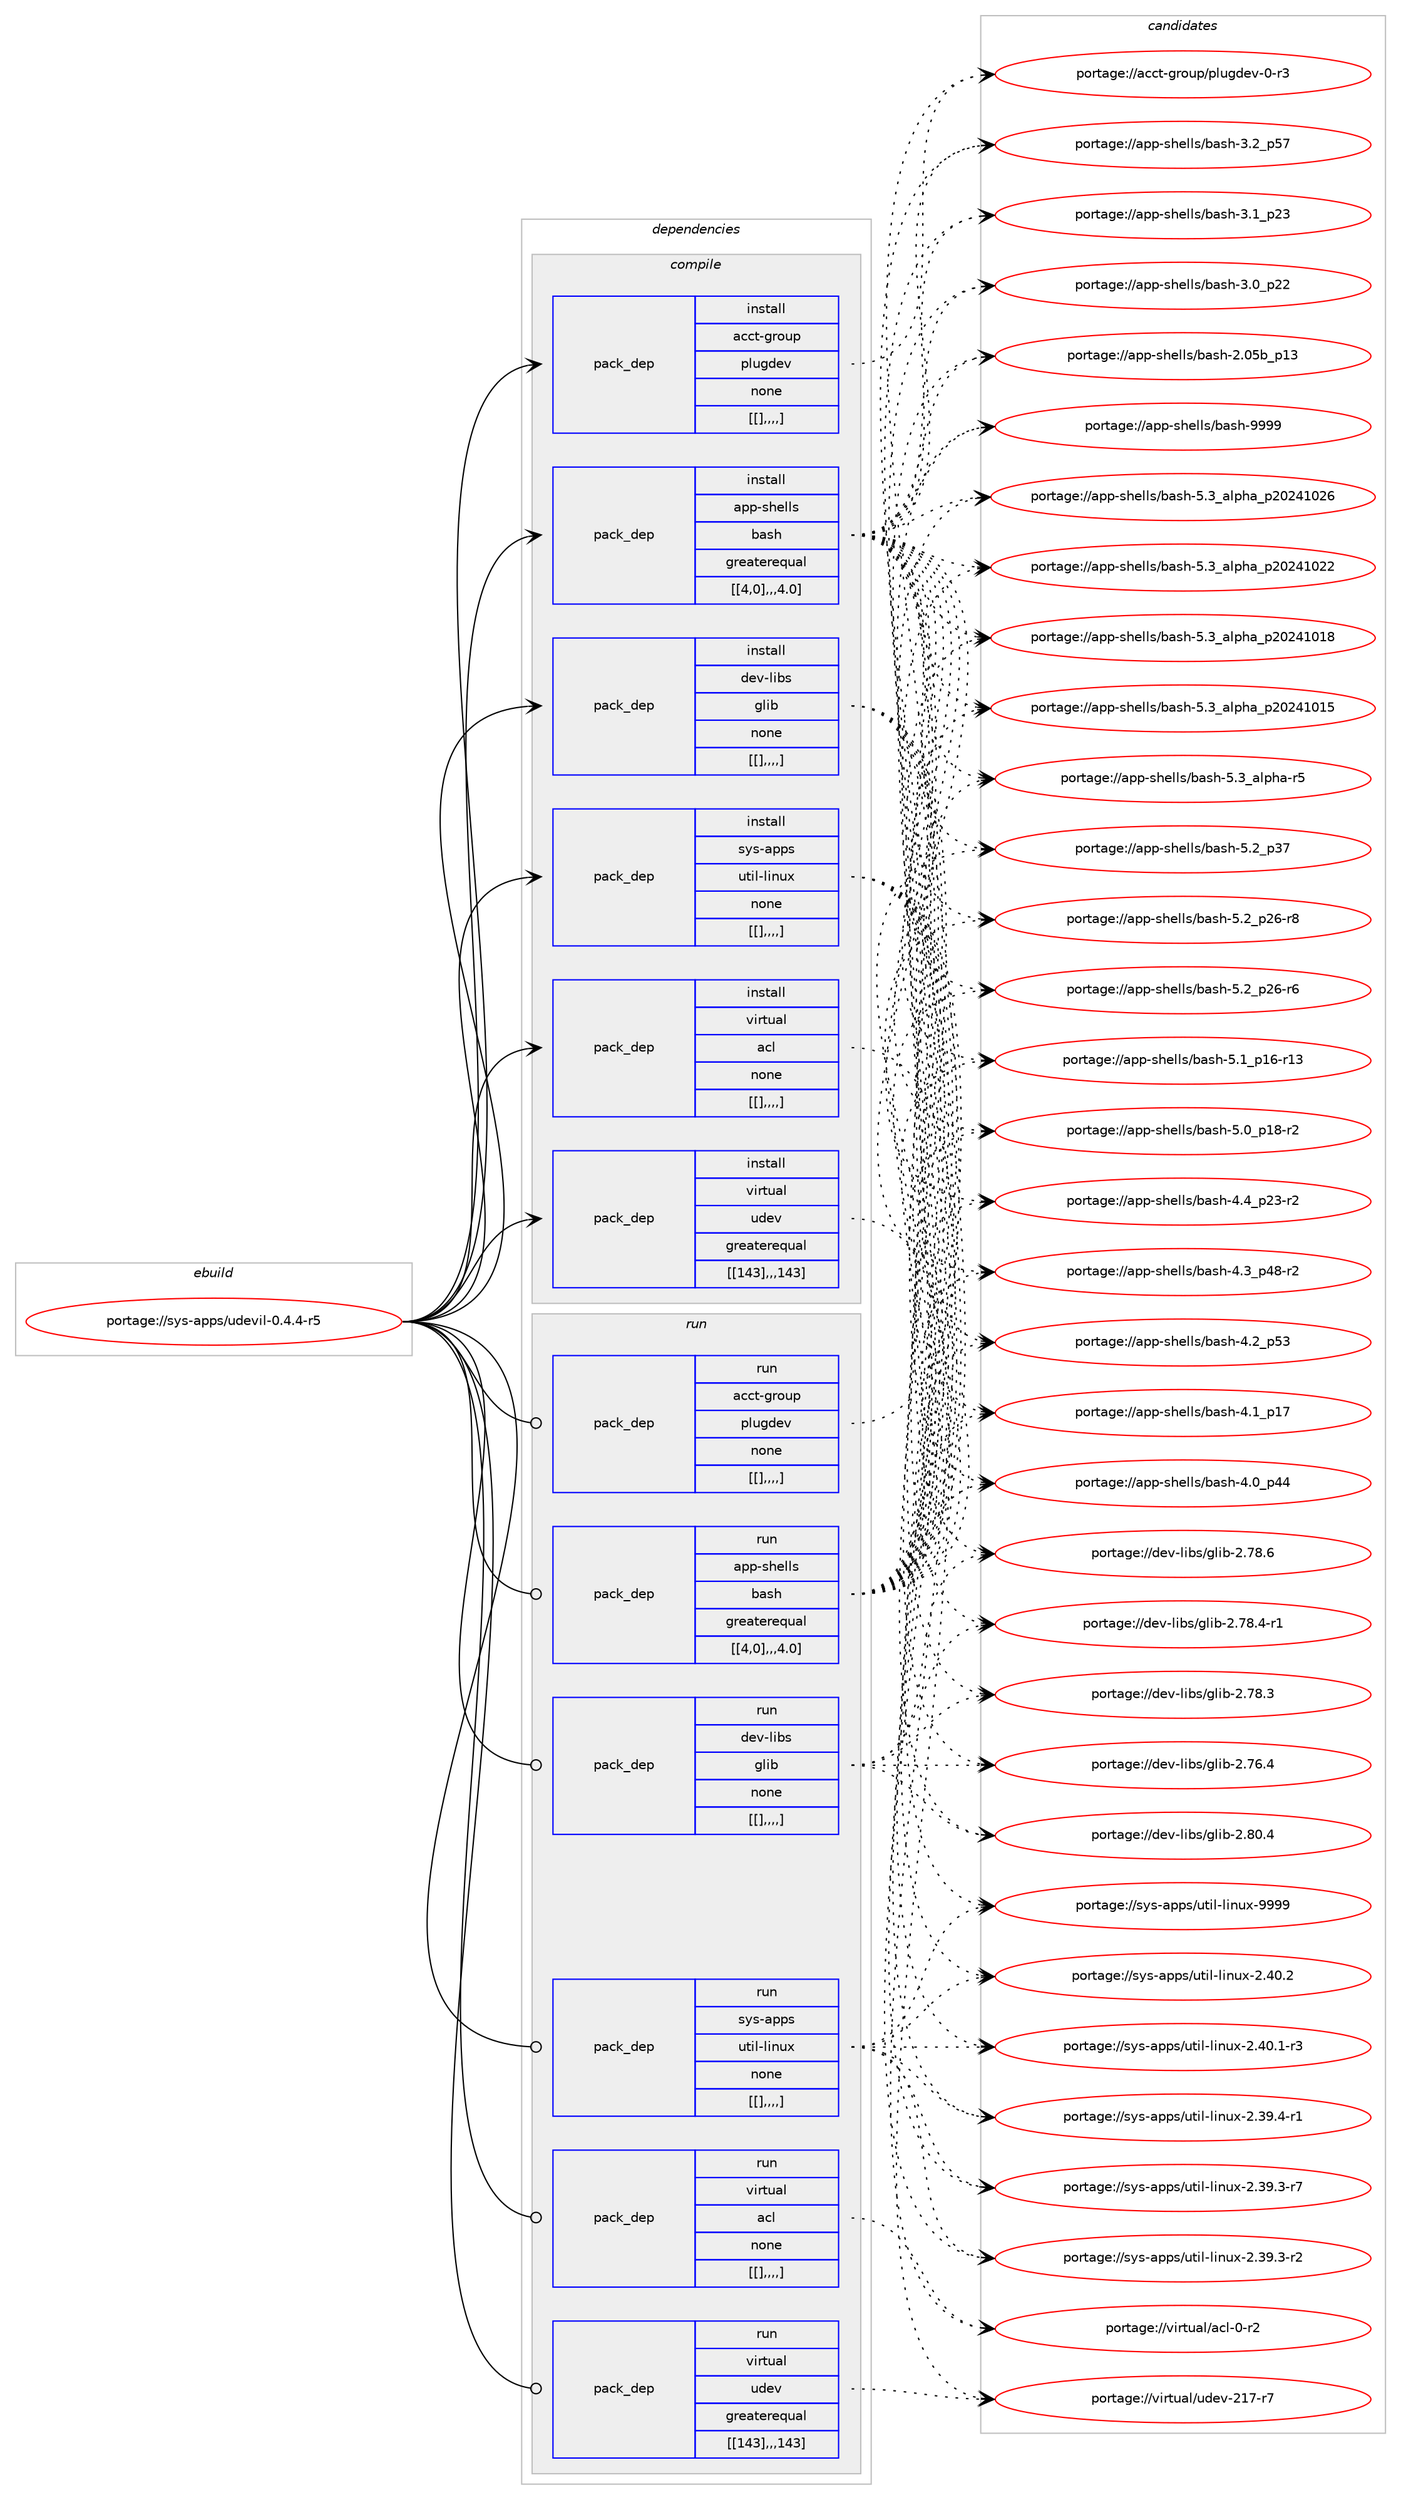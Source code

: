 digraph prolog {

# *************
# Graph options
# *************

newrank=true;
concentrate=true;
compound=true;
graph [rankdir=LR,fontname=Helvetica,fontsize=10,ranksep=1.5];#, ranksep=2.5, nodesep=0.2];
edge  [arrowhead=vee];
node  [fontname=Helvetica,fontsize=10];

# **********
# The ebuild
# **********

subgraph cluster_leftcol {
color=gray;
label=<<i>ebuild</i>>;
id [label="portage://sys-apps/udevil-0.4.4-r5", color=red, width=4, href="../sys-apps/udevil-0.4.4-r5.svg"];
}

# ****************
# The dependencies
# ****************

subgraph cluster_midcol {
color=gray;
label=<<i>dependencies</i>>;
subgraph cluster_compile {
fillcolor="#eeeeee";
style=filled;
label=<<i>compile</i>>;
subgraph pack325245 {
dependency447387 [label=<<TABLE BORDER="0" CELLBORDER="1" CELLSPACING="0" CELLPADDING="4" WIDTH="220"><TR><TD ROWSPAN="6" CELLPADDING="30">pack_dep</TD></TR><TR><TD WIDTH="110">install</TD></TR><TR><TD>acct-group</TD></TR><TR><TD>plugdev</TD></TR><TR><TD>none</TD></TR><TR><TD>[[],,,,]</TD></TR></TABLE>>, shape=none, color=blue];
}
id:e -> dependency447387:w [weight=20,style="solid",arrowhead="vee"];
subgraph pack325291 {
dependency447441 [label=<<TABLE BORDER="0" CELLBORDER="1" CELLSPACING="0" CELLPADDING="4" WIDTH="220"><TR><TD ROWSPAN="6" CELLPADDING="30">pack_dep</TD></TR><TR><TD WIDTH="110">install</TD></TR><TR><TD>app-shells</TD></TR><TR><TD>bash</TD></TR><TR><TD>greaterequal</TD></TR><TR><TD>[[4,0],,,4.0]</TD></TR></TABLE>>, shape=none, color=blue];
}
id:e -> dependency447441:w [weight=20,style="solid",arrowhead="vee"];
subgraph pack325309 {
dependency447449 [label=<<TABLE BORDER="0" CELLBORDER="1" CELLSPACING="0" CELLPADDING="4" WIDTH="220"><TR><TD ROWSPAN="6" CELLPADDING="30">pack_dep</TD></TR><TR><TD WIDTH="110">install</TD></TR><TR><TD>dev-libs</TD></TR><TR><TD>glib</TD></TR><TR><TD>none</TD></TR><TR><TD>[[],,,,]</TD></TR></TABLE>>, shape=none, color=blue];
}
id:e -> dependency447449:w [weight=20,style="solid",arrowhead="vee"];
subgraph pack325341 {
dependency447491 [label=<<TABLE BORDER="0" CELLBORDER="1" CELLSPACING="0" CELLPADDING="4" WIDTH="220"><TR><TD ROWSPAN="6" CELLPADDING="30">pack_dep</TD></TR><TR><TD WIDTH="110">install</TD></TR><TR><TD>sys-apps</TD></TR><TR><TD>util-linux</TD></TR><TR><TD>none</TD></TR><TR><TD>[[],,,,]</TD></TR></TABLE>>, shape=none, color=blue];
}
id:e -> dependency447491:w [weight=20,style="solid",arrowhead="vee"];
subgraph pack325355 {
dependency447540 [label=<<TABLE BORDER="0" CELLBORDER="1" CELLSPACING="0" CELLPADDING="4" WIDTH="220"><TR><TD ROWSPAN="6" CELLPADDING="30">pack_dep</TD></TR><TR><TD WIDTH="110">install</TD></TR><TR><TD>virtual</TD></TR><TR><TD>acl</TD></TR><TR><TD>none</TD></TR><TR><TD>[[],,,,]</TD></TR></TABLE>>, shape=none, color=blue];
}
id:e -> dependency447540:w [weight=20,style="solid",arrowhead="vee"];
subgraph pack325369 {
dependency447564 [label=<<TABLE BORDER="0" CELLBORDER="1" CELLSPACING="0" CELLPADDING="4" WIDTH="220"><TR><TD ROWSPAN="6" CELLPADDING="30">pack_dep</TD></TR><TR><TD WIDTH="110">install</TD></TR><TR><TD>virtual</TD></TR><TR><TD>udev</TD></TR><TR><TD>greaterequal</TD></TR><TR><TD>[[143],,,143]</TD></TR></TABLE>>, shape=none, color=blue];
}
id:e -> dependency447564:w [weight=20,style="solid",arrowhead="vee"];
}
subgraph cluster_compileandrun {
fillcolor="#eeeeee";
style=filled;
label=<<i>compile and run</i>>;
}
subgraph cluster_run {
fillcolor="#eeeeee";
style=filled;
label=<<i>run</i>>;
subgraph pack325437 {
dependency447640 [label=<<TABLE BORDER="0" CELLBORDER="1" CELLSPACING="0" CELLPADDING="4" WIDTH="220"><TR><TD ROWSPAN="6" CELLPADDING="30">pack_dep</TD></TR><TR><TD WIDTH="110">run</TD></TR><TR><TD>acct-group</TD></TR><TR><TD>plugdev</TD></TR><TR><TD>none</TD></TR><TR><TD>[[],,,,]</TD></TR></TABLE>>, shape=none, color=blue];
}
id:e -> dependency447640:w [weight=20,style="solid",arrowhead="odot"];
subgraph pack325441 {
dependency447646 [label=<<TABLE BORDER="0" CELLBORDER="1" CELLSPACING="0" CELLPADDING="4" WIDTH="220"><TR><TD ROWSPAN="6" CELLPADDING="30">pack_dep</TD></TR><TR><TD WIDTH="110">run</TD></TR><TR><TD>app-shells</TD></TR><TR><TD>bash</TD></TR><TR><TD>greaterequal</TD></TR><TR><TD>[[4,0],,,4.0]</TD></TR></TABLE>>, shape=none, color=blue];
}
id:e -> dependency447646:w [weight=20,style="solid",arrowhead="odot"];
subgraph pack325456 {
dependency447693 [label=<<TABLE BORDER="0" CELLBORDER="1" CELLSPACING="0" CELLPADDING="4" WIDTH="220"><TR><TD ROWSPAN="6" CELLPADDING="30">pack_dep</TD></TR><TR><TD WIDTH="110">run</TD></TR><TR><TD>dev-libs</TD></TR><TR><TD>glib</TD></TR><TR><TD>none</TD></TR><TR><TD>[[],,,,]</TD></TR></TABLE>>, shape=none, color=blue];
}
id:e -> dependency447693:w [weight=20,style="solid",arrowhead="odot"];
subgraph pack325487 {
dependency447717 [label=<<TABLE BORDER="0" CELLBORDER="1" CELLSPACING="0" CELLPADDING="4" WIDTH="220"><TR><TD ROWSPAN="6" CELLPADDING="30">pack_dep</TD></TR><TR><TD WIDTH="110">run</TD></TR><TR><TD>sys-apps</TD></TR><TR><TD>util-linux</TD></TR><TR><TD>none</TD></TR><TR><TD>[[],,,,]</TD></TR></TABLE>>, shape=none, color=blue];
}
id:e -> dependency447717:w [weight=20,style="solid",arrowhead="odot"];
subgraph pack325501 {
dependency447739 [label=<<TABLE BORDER="0" CELLBORDER="1" CELLSPACING="0" CELLPADDING="4" WIDTH="220"><TR><TD ROWSPAN="6" CELLPADDING="30">pack_dep</TD></TR><TR><TD WIDTH="110">run</TD></TR><TR><TD>virtual</TD></TR><TR><TD>acl</TD></TR><TR><TD>none</TD></TR><TR><TD>[[],,,,]</TD></TR></TABLE>>, shape=none, color=blue];
}
id:e -> dependency447739:w [weight=20,style="solid",arrowhead="odot"];
subgraph pack325506 {
dependency447743 [label=<<TABLE BORDER="0" CELLBORDER="1" CELLSPACING="0" CELLPADDING="4" WIDTH="220"><TR><TD ROWSPAN="6" CELLPADDING="30">pack_dep</TD></TR><TR><TD WIDTH="110">run</TD></TR><TR><TD>virtual</TD></TR><TR><TD>udev</TD></TR><TR><TD>greaterequal</TD></TR><TR><TD>[[143],,,143]</TD></TR></TABLE>>, shape=none, color=blue];
}
id:e -> dependency447743:w [weight=20,style="solid",arrowhead="odot"];
}
}

# **************
# The candidates
# **************

subgraph cluster_choices {
rank=same;
color=gray;
label=<<i>candidates</i>>;

subgraph choice324946 {
color=black;
nodesep=1;
choice979999116451031141111171124711210811710310010111845484511451 [label="portage://acct-group/plugdev-0-r3", color=red, width=4,href="../acct-group/plugdev-0-r3.svg"];
dependency447387:e -> choice979999116451031141111171124711210811710310010111845484511451:w [style=dotted,weight="100"];
}
subgraph choice324954 {
color=black;
nodesep=1;
choice97112112451151041011081081154798971151044557575757 [label="portage://app-shells/bash-9999", color=red, width=4,href="../app-shells/bash-9999.svg"];
choice971121124511510410110810811547989711510445534651959710811210497951125048505249485054 [label="portage://app-shells/bash-5.3_alpha_p20241026", color=red, width=4,href="../app-shells/bash-5.3_alpha_p20241026.svg"];
choice971121124511510410110810811547989711510445534651959710811210497951125048505249485050 [label="portage://app-shells/bash-5.3_alpha_p20241022", color=red, width=4,href="../app-shells/bash-5.3_alpha_p20241022.svg"];
choice971121124511510410110810811547989711510445534651959710811210497951125048505249484956 [label="portage://app-shells/bash-5.3_alpha_p20241018", color=red, width=4,href="../app-shells/bash-5.3_alpha_p20241018.svg"];
choice971121124511510410110810811547989711510445534651959710811210497951125048505249484953 [label="portage://app-shells/bash-5.3_alpha_p20241015", color=red, width=4,href="../app-shells/bash-5.3_alpha_p20241015.svg"];
choice9711211245115104101108108115479897115104455346519597108112104974511453 [label="portage://app-shells/bash-5.3_alpha-r5", color=red, width=4,href="../app-shells/bash-5.3_alpha-r5.svg"];
choice971121124511510410110810811547989711510445534650951125155 [label="portage://app-shells/bash-5.2_p37", color=red, width=4,href="../app-shells/bash-5.2_p37.svg"];
choice9711211245115104101108108115479897115104455346509511250544511456 [label="portage://app-shells/bash-5.2_p26-r8", color=red, width=4,href="../app-shells/bash-5.2_p26-r8.svg"];
choice9711211245115104101108108115479897115104455346509511250544511454 [label="portage://app-shells/bash-5.2_p26-r6", color=red, width=4,href="../app-shells/bash-5.2_p26-r6.svg"];
choice971121124511510410110810811547989711510445534649951124954451144951 [label="portage://app-shells/bash-5.1_p16-r13", color=red, width=4,href="../app-shells/bash-5.1_p16-r13.svg"];
choice9711211245115104101108108115479897115104455346489511249564511450 [label="portage://app-shells/bash-5.0_p18-r2", color=red, width=4,href="../app-shells/bash-5.0_p18-r2.svg"];
choice9711211245115104101108108115479897115104455246529511250514511450 [label="portage://app-shells/bash-4.4_p23-r2", color=red, width=4,href="../app-shells/bash-4.4_p23-r2.svg"];
choice9711211245115104101108108115479897115104455246519511252564511450 [label="portage://app-shells/bash-4.3_p48-r2", color=red, width=4,href="../app-shells/bash-4.3_p48-r2.svg"];
choice971121124511510410110810811547989711510445524650951125351 [label="portage://app-shells/bash-4.2_p53", color=red, width=4,href="../app-shells/bash-4.2_p53.svg"];
choice971121124511510410110810811547989711510445524649951124955 [label="portage://app-shells/bash-4.1_p17", color=red, width=4,href="../app-shells/bash-4.1_p17.svg"];
choice971121124511510410110810811547989711510445524648951125252 [label="portage://app-shells/bash-4.0_p44", color=red, width=4,href="../app-shells/bash-4.0_p44.svg"];
choice971121124511510410110810811547989711510445514650951125355 [label="portage://app-shells/bash-3.2_p57", color=red, width=4,href="../app-shells/bash-3.2_p57.svg"];
choice971121124511510410110810811547989711510445514649951125051 [label="portage://app-shells/bash-3.1_p23", color=red, width=4,href="../app-shells/bash-3.1_p23.svg"];
choice971121124511510410110810811547989711510445514648951125050 [label="portage://app-shells/bash-3.0_p22", color=red, width=4,href="../app-shells/bash-3.0_p22.svg"];
choice9711211245115104101108108115479897115104455046485398951124951 [label="portage://app-shells/bash-2.05b_p13", color=red, width=4,href="../app-shells/bash-2.05b_p13.svg"];
dependency447441:e -> choice97112112451151041011081081154798971151044557575757:w [style=dotted,weight="100"];
dependency447441:e -> choice971121124511510410110810811547989711510445534651959710811210497951125048505249485054:w [style=dotted,weight="100"];
dependency447441:e -> choice971121124511510410110810811547989711510445534651959710811210497951125048505249485050:w [style=dotted,weight="100"];
dependency447441:e -> choice971121124511510410110810811547989711510445534651959710811210497951125048505249484956:w [style=dotted,weight="100"];
dependency447441:e -> choice971121124511510410110810811547989711510445534651959710811210497951125048505249484953:w [style=dotted,weight="100"];
dependency447441:e -> choice9711211245115104101108108115479897115104455346519597108112104974511453:w [style=dotted,weight="100"];
dependency447441:e -> choice971121124511510410110810811547989711510445534650951125155:w [style=dotted,weight="100"];
dependency447441:e -> choice9711211245115104101108108115479897115104455346509511250544511456:w [style=dotted,weight="100"];
dependency447441:e -> choice9711211245115104101108108115479897115104455346509511250544511454:w [style=dotted,weight="100"];
dependency447441:e -> choice971121124511510410110810811547989711510445534649951124954451144951:w [style=dotted,weight="100"];
dependency447441:e -> choice9711211245115104101108108115479897115104455346489511249564511450:w [style=dotted,weight="100"];
dependency447441:e -> choice9711211245115104101108108115479897115104455246529511250514511450:w [style=dotted,weight="100"];
dependency447441:e -> choice9711211245115104101108108115479897115104455246519511252564511450:w [style=dotted,weight="100"];
dependency447441:e -> choice971121124511510410110810811547989711510445524650951125351:w [style=dotted,weight="100"];
dependency447441:e -> choice971121124511510410110810811547989711510445524649951124955:w [style=dotted,weight="100"];
dependency447441:e -> choice971121124511510410110810811547989711510445524648951125252:w [style=dotted,weight="100"];
dependency447441:e -> choice971121124511510410110810811547989711510445514650951125355:w [style=dotted,weight="100"];
dependency447441:e -> choice971121124511510410110810811547989711510445514649951125051:w [style=dotted,weight="100"];
dependency447441:e -> choice971121124511510410110810811547989711510445514648951125050:w [style=dotted,weight="100"];
dependency447441:e -> choice9711211245115104101108108115479897115104455046485398951124951:w [style=dotted,weight="100"];
}
subgraph choice324963 {
color=black;
nodesep=1;
choice1001011184510810598115471031081059845504656484652 [label="portage://dev-libs/glib-2.80.4", color=red, width=4,href="../dev-libs/glib-2.80.4.svg"];
choice1001011184510810598115471031081059845504655564654 [label="portage://dev-libs/glib-2.78.6", color=red, width=4,href="../dev-libs/glib-2.78.6.svg"];
choice10010111845108105981154710310810598455046555646524511449 [label="portage://dev-libs/glib-2.78.4-r1", color=red, width=4,href="../dev-libs/glib-2.78.4-r1.svg"];
choice1001011184510810598115471031081059845504655564651 [label="portage://dev-libs/glib-2.78.3", color=red, width=4,href="../dev-libs/glib-2.78.3.svg"];
choice1001011184510810598115471031081059845504655544652 [label="portage://dev-libs/glib-2.76.4", color=red, width=4,href="../dev-libs/glib-2.76.4.svg"];
dependency447449:e -> choice1001011184510810598115471031081059845504656484652:w [style=dotted,weight="100"];
dependency447449:e -> choice1001011184510810598115471031081059845504655564654:w [style=dotted,weight="100"];
dependency447449:e -> choice10010111845108105981154710310810598455046555646524511449:w [style=dotted,weight="100"];
dependency447449:e -> choice1001011184510810598115471031081059845504655564651:w [style=dotted,weight="100"];
dependency447449:e -> choice1001011184510810598115471031081059845504655544652:w [style=dotted,weight="100"];
}
subgraph choice324968 {
color=black;
nodesep=1;
choice115121115459711211211547117116105108451081051101171204557575757 [label="portage://sys-apps/util-linux-9999", color=red, width=4,href="../sys-apps/util-linux-9999.svg"];
choice1151211154597112112115471171161051084510810511011712045504652484650 [label="portage://sys-apps/util-linux-2.40.2", color=red, width=4,href="../sys-apps/util-linux-2.40.2.svg"];
choice11512111545971121121154711711610510845108105110117120455046524846494511451 [label="portage://sys-apps/util-linux-2.40.1-r3", color=red, width=4,href="../sys-apps/util-linux-2.40.1-r3.svg"];
choice11512111545971121121154711711610510845108105110117120455046515746524511449 [label="portage://sys-apps/util-linux-2.39.4-r1", color=red, width=4,href="../sys-apps/util-linux-2.39.4-r1.svg"];
choice11512111545971121121154711711610510845108105110117120455046515746514511455 [label="portage://sys-apps/util-linux-2.39.3-r7", color=red, width=4,href="../sys-apps/util-linux-2.39.3-r7.svg"];
choice11512111545971121121154711711610510845108105110117120455046515746514511450 [label="portage://sys-apps/util-linux-2.39.3-r2", color=red, width=4,href="../sys-apps/util-linux-2.39.3-r2.svg"];
dependency447491:e -> choice115121115459711211211547117116105108451081051101171204557575757:w [style=dotted,weight="100"];
dependency447491:e -> choice1151211154597112112115471171161051084510810511011712045504652484650:w [style=dotted,weight="100"];
dependency447491:e -> choice11512111545971121121154711711610510845108105110117120455046524846494511451:w [style=dotted,weight="100"];
dependency447491:e -> choice11512111545971121121154711711610510845108105110117120455046515746524511449:w [style=dotted,weight="100"];
dependency447491:e -> choice11512111545971121121154711711610510845108105110117120455046515746514511455:w [style=dotted,weight="100"];
dependency447491:e -> choice11512111545971121121154711711610510845108105110117120455046515746514511450:w [style=dotted,weight="100"];
}
subgraph choice324973 {
color=black;
nodesep=1;
choice1181051141161179710847979910845484511450 [label="portage://virtual/acl-0-r2", color=red, width=4,href="../virtual/acl-0-r2.svg"];
dependency447540:e -> choice1181051141161179710847979910845484511450:w [style=dotted,weight="100"];
}
subgraph choice324980 {
color=black;
nodesep=1;
choice1181051141161179710847117100101118455049554511455 [label="portage://virtual/udev-217-r7", color=red, width=4,href="../virtual/udev-217-r7.svg"];
dependency447564:e -> choice1181051141161179710847117100101118455049554511455:w [style=dotted,weight="100"];
}
subgraph choice324988 {
color=black;
nodesep=1;
choice979999116451031141111171124711210811710310010111845484511451 [label="portage://acct-group/plugdev-0-r3", color=red, width=4,href="../acct-group/plugdev-0-r3.svg"];
dependency447640:e -> choice979999116451031141111171124711210811710310010111845484511451:w [style=dotted,weight="100"];
}
subgraph choice325007 {
color=black;
nodesep=1;
choice97112112451151041011081081154798971151044557575757 [label="portage://app-shells/bash-9999", color=red, width=4,href="../app-shells/bash-9999.svg"];
choice971121124511510410110810811547989711510445534651959710811210497951125048505249485054 [label="portage://app-shells/bash-5.3_alpha_p20241026", color=red, width=4,href="../app-shells/bash-5.3_alpha_p20241026.svg"];
choice971121124511510410110810811547989711510445534651959710811210497951125048505249485050 [label="portage://app-shells/bash-5.3_alpha_p20241022", color=red, width=4,href="../app-shells/bash-5.3_alpha_p20241022.svg"];
choice971121124511510410110810811547989711510445534651959710811210497951125048505249484956 [label="portage://app-shells/bash-5.3_alpha_p20241018", color=red, width=4,href="../app-shells/bash-5.3_alpha_p20241018.svg"];
choice971121124511510410110810811547989711510445534651959710811210497951125048505249484953 [label="portage://app-shells/bash-5.3_alpha_p20241015", color=red, width=4,href="../app-shells/bash-5.3_alpha_p20241015.svg"];
choice9711211245115104101108108115479897115104455346519597108112104974511453 [label="portage://app-shells/bash-5.3_alpha-r5", color=red, width=4,href="../app-shells/bash-5.3_alpha-r5.svg"];
choice971121124511510410110810811547989711510445534650951125155 [label="portage://app-shells/bash-5.2_p37", color=red, width=4,href="../app-shells/bash-5.2_p37.svg"];
choice9711211245115104101108108115479897115104455346509511250544511456 [label="portage://app-shells/bash-5.2_p26-r8", color=red, width=4,href="../app-shells/bash-5.2_p26-r8.svg"];
choice9711211245115104101108108115479897115104455346509511250544511454 [label="portage://app-shells/bash-5.2_p26-r6", color=red, width=4,href="../app-shells/bash-5.2_p26-r6.svg"];
choice971121124511510410110810811547989711510445534649951124954451144951 [label="portage://app-shells/bash-5.1_p16-r13", color=red, width=4,href="../app-shells/bash-5.1_p16-r13.svg"];
choice9711211245115104101108108115479897115104455346489511249564511450 [label="portage://app-shells/bash-5.0_p18-r2", color=red, width=4,href="../app-shells/bash-5.0_p18-r2.svg"];
choice9711211245115104101108108115479897115104455246529511250514511450 [label="portage://app-shells/bash-4.4_p23-r2", color=red, width=4,href="../app-shells/bash-4.4_p23-r2.svg"];
choice9711211245115104101108108115479897115104455246519511252564511450 [label="portage://app-shells/bash-4.3_p48-r2", color=red, width=4,href="../app-shells/bash-4.3_p48-r2.svg"];
choice971121124511510410110810811547989711510445524650951125351 [label="portage://app-shells/bash-4.2_p53", color=red, width=4,href="../app-shells/bash-4.2_p53.svg"];
choice971121124511510410110810811547989711510445524649951124955 [label="portage://app-shells/bash-4.1_p17", color=red, width=4,href="../app-shells/bash-4.1_p17.svg"];
choice971121124511510410110810811547989711510445524648951125252 [label="portage://app-shells/bash-4.0_p44", color=red, width=4,href="../app-shells/bash-4.0_p44.svg"];
choice971121124511510410110810811547989711510445514650951125355 [label="portage://app-shells/bash-3.2_p57", color=red, width=4,href="../app-shells/bash-3.2_p57.svg"];
choice971121124511510410110810811547989711510445514649951125051 [label="portage://app-shells/bash-3.1_p23", color=red, width=4,href="../app-shells/bash-3.1_p23.svg"];
choice971121124511510410110810811547989711510445514648951125050 [label="portage://app-shells/bash-3.0_p22", color=red, width=4,href="../app-shells/bash-3.0_p22.svg"];
choice9711211245115104101108108115479897115104455046485398951124951 [label="portage://app-shells/bash-2.05b_p13", color=red, width=4,href="../app-shells/bash-2.05b_p13.svg"];
dependency447646:e -> choice97112112451151041011081081154798971151044557575757:w [style=dotted,weight="100"];
dependency447646:e -> choice971121124511510410110810811547989711510445534651959710811210497951125048505249485054:w [style=dotted,weight="100"];
dependency447646:e -> choice971121124511510410110810811547989711510445534651959710811210497951125048505249485050:w [style=dotted,weight="100"];
dependency447646:e -> choice971121124511510410110810811547989711510445534651959710811210497951125048505249484956:w [style=dotted,weight="100"];
dependency447646:e -> choice971121124511510410110810811547989711510445534651959710811210497951125048505249484953:w [style=dotted,weight="100"];
dependency447646:e -> choice9711211245115104101108108115479897115104455346519597108112104974511453:w [style=dotted,weight="100"];
dependency447646:e -> choice971121124511510410110810811547989711510445534650951125155:w [style=dotted,weight="100"];
dependency447646:e -> choice9711211245115104101108108115479897115104455346509511250544511456:w [style=dotted,weight="100"];
dependency447646:e -> choice9711211245115104101108108115479897115104455346509511250544511454:w [style=dotted,weight="100"];
dependency447646:e -> choice971121124511510410110810811547989711510445534649951124954451144951:w [style=dotted,weight="100"];
dependency447646:e -> choice9711211245115104101108108115479897115104455346489511249564511450:w [style=dotted,weight="100"];
dependency447646:e -> choice9711211245115104101108108115479897115104455246529511250514511450:w [style=dotted,weight="100"];
dependency447646:e -> choice9711211245115104101108108115479897115104455246519511252564511450:w [style=dotted,weight="100"];
dependency447646:e -> choice971121124511510410110810811547989711510445524650951125351:w [style=dotted,weight="100"];
dependency447646:e -> choice971121124511510410110810811547989711510445524649951124955:w [style=dotted,weight="100"];
dependency447646:e -> choice971121124511510410110810811547989711510445524648951125252:w [style=dotted,weight="100"];
dependency447646:e -> choice971121124511510410110810811547989711510445514650951125355:w [style=dotted,weight="100"];
dependency447646:e -> choice971121124511510410110810811547989711510445514649951125051:w [style=dotted,weight="100"];
dependency447646:e -> choice971121124511510410110810811547989711510445514648951125050:w [style=dotted,weight="100"];
dependency447646:e -> choice9711211245115104101108108115479897115104455046485398951124951:w [style=dotted,weight="100"];
}
subgraph choice325027 {
color=black;
nodesep=1;
choice1001011184510810598115471031081059845504656484652 [label="portage://dev-libs/glib-2.80.4", color=red, width=4,href="../dev-libs/glib-2.80.4.svg"];
choice1001011184510810598115471031081059845504655564654 [label="portage://dev-libs/glib-2.78.6", color=red, width=4,href="../dev-libs/glib-2.78.6.svg"];
choice10010111845108105981154710310810598455046555646524511449 [label="portage://dev-libs/glib-2.78.4-r1", color=red, width=4,href="../dev-libs/glib-2.78.4-r1.svg"];
choice1001011184510810598115471031081059845504655564651 [label="portage://dev-libs/glib-2.78.3", color=red, width=4,href="../dev-libs/glib-2.78.3.svg"];
choice1001011184510810598115471031081059845504655544652 [label="portage://dev-libs/glib-2.76.4", color=red, width=4,href="../dev-libs/glib-2.76.4.svg"];
dependency447693:e -> choice1001011184510810598115471031081059845504656484652:w [style=dotted,weight="100"];
dependency447693:e -> choice1001011184510810598115471031081059845504655564654:w [style=dotted,weight="100"];
dependency447693:e -> choice10010111845108105981154710310810598455046555646524511449:w [style=dotted,weight="100"];
dependency447693:e -> choice1001011184510810598115471031081059845504655564651:w [style=dotted,weight="100"];
dependency447693:e -> choice1001011184510810598115471031081059845504655544652:w [style=dotted,weight="100"];
}
subgraph choice325034 {
color=black;
nodesep=1;
choice115121115459711211211547117116105108451081051101171204557575757 [label="portage://sys-apps/util-linux-9999", color=red, width=4,href="../sys-apps/util-linux-9999.svg"];
choice1151211154597112112115471171161051084510810511011712045504652484650 [label="portage://sys-apps/util-linux-2.40.2", color=red, width=4,href="../sys-apps/util-linux-2.40.2.svg"];
choice11512111545971121121154711711610510845108105110117120455046524846494511451 [label="portage://sys-apps/util-linux-2.40.1-r3", color=red, width=4,href="../sys-apps/util-linux-2.40.1-r3.svg"];
choice11512111545971121121154711711610510845108105110117120455046515746524511449 [label="portage://sys-apps/util-linux-2.39.4-r1", color=red, width=4,href="../sys-apps/util-linux-2.39.4-r1.svg"];
choice11512111545971121121154711711610510845108105110117120455046515746514511455 [label="portage://sys-apps/util-linux-2.39.3-r7", color=red, width=4,href="../sys-apps/util-linux-2.39.3-r7.svg"];
choice11512111545971121121154711711610510845108105110117120455046515746514511450 [label="portage://sys-apps/util-linux-2.39.3-r2", color=red, width=4,href="../sys-apps/util-linux-2.39.3-r2.svg"];
dependency447717:e -> choice115121115459711211211547117116105108451081051101171204557575757:w [style=dotted,weight="100"];
dependency447717:e -> choice1151211154597112112115471171161051084510810511011712045504652484650:w [style=dotted,weight="100"];
dependency447717:e -> choice11512111545971121121154711711610510845108105110117120455046524846494511451:w [style=dotted,weight="100"];
dependency447717:e -> choice11512111545971121121154711711610510845108105110117120455046515746524511449:w [style=dotted,weight="100"];
dependency447717:e -> choice11512111545971121121154711711610510845108105110117120455046515746514511455:w [style=dotted,weight="100"];
dependency447717:e -> choice11512111545971121121154711711610510845108105110117120455046515746514511450:w [style=dotted,weight="100"];
}
subgraph choice325058 {
color=black;
nodesep=1;
choice1181051141161179710847979910845484511450 [label="portage://virtual/acl-0-r2", color=red, width=4,href="../virtual/acl-0-r2.svg"];
dependency447739:e -> choice1181051141161179710847979910845484511450:w [style=dotted,weight="100"];
}
subgraph choice325079 {
color=black;
nodesep=1;
choice1181051141161179710847117100101118455049554511455 [label="portage://virtual/udev-217-r7", color=red, width=4,href="../virtual/udev-217-r7.svg"];
dependency447743:e -> choice1181051141161179710847117100101118455049554511455:w [style=dotted,weight="100"];
}
}

}
